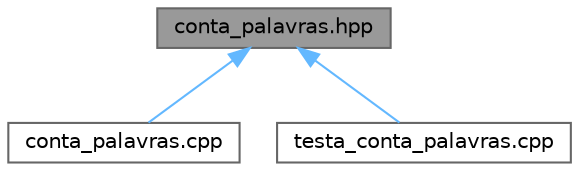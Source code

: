 digraph "conta_palavras.hpp"
{
 // LATEX_PDF_SIZE
  bgcolor="transparent";
  edge [fontname=Helvetica,fontsize=10,labelfontname=Helvetica,labelfontsize=10];
  node [fontname=Helvetica,fontsize=10,shape=box,height=0.2,width=0.4];
  Node1 [id="Node000001",label="conta_palavras.hpp",height=0.2,width=0.4,color="gray40", fillcolor="grey60", style="filled", fontcolor="black",tooltip="Definições das funções para contar e ordenar palavras de um arquivo."];
  Node1 -> Node2 [id="edge1_Node000001_Node000002",dir="back",color="steelblue1",style="solid",tooltip=" "];
  Node2 [id="Node000002",label="conta_palavras.cpp",height=0.2,width=0.4,color="grey40", fillcolor="white", style="filled",URL="$conta__palavras_8cpp.html",tooltip="Implementação das funções para contar e ordenar palavras de um arquivo."];
  Node1 -> Node3 [id="edge2_Node000001_Node000003",dir="back",color="steelblue1",style="solid",tooltip=" "];
  Node3 [id="Node000003",label="testa_conta_palavras.cpp",height=0.2,width=0.4,color="grey40", fillcolor="white", style="filled",URL="$testa__conta__palavras_8cpp.html",tooltip="Arquivo de testes para as funções de processamento de palavras."];
}
